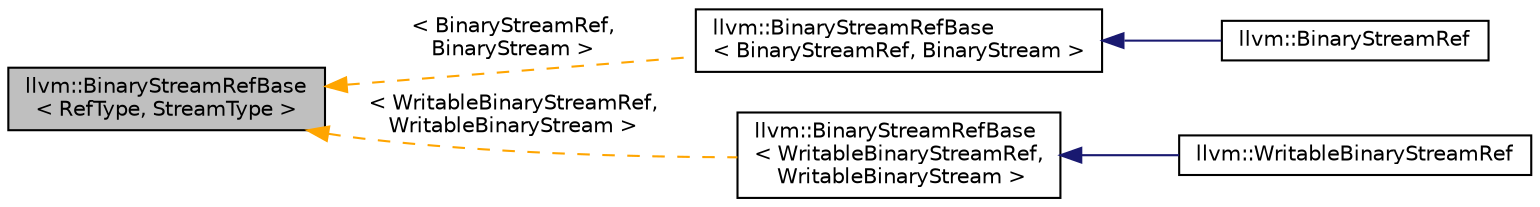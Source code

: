 digraph "llvm::BinaryStreamRefBase&lt; RefType, StreamType &gt;"
{
 // LATEX_PDF_SIZE
  bgcolor="transparent";
  edge [fontname="Helvetica",fontsize="10",labelfontname="Helvetica",labelfontsize="10"];
  node [fontname="Helvetica",fontsize="10",shape=record];
  rankdir="LR";
  Node1 [label="llvm::BinaryStreamRefBase\l\< RefType, StreamType \>",height=0.2,width=0.4,color="black", fillcolor="grey75", style="filled", fontcolor="black",tooltip="Common stuff for mutable and immutable StreamRefs."];
  Node1 -> Node2 [dir="back",color="orange",fontsize="10",style="dashed",label=" \< BinaryStreamRef,\l BinaryStream \>" ,fontname="Helvetica"];
  Node2 [label="llvm::BinaryStreamRefBase\l\< BinaryStreamRef, BinaryStream \>",height=0.2,width=0.4,color="black",URL="$classllvm_1_1BinaryStreamRefBase.html",tooltip=" "];
  Node2 -> Node3 [dir="back",color="midnightblue",fontsize="10",style="solid",fontname="Helvetica"];
  Node3 [label="llvm::BinaryStreamRef",height=0.2,width=0.4,color="black",URL="$classllvm_1_1BinaryStreamRef.html",tooltip="BinaryStreamRef is to BinaryStream what ArrayRef is to an Array."];
  Node1 -> Node4 [dir="back",color="orange",fontsize="10",style="dashed",label=" \< WritableBinaryStreamRef,\l WritableBinaryStream \>" ,fontname="Helvetica"];
  Node4 [label="llvm::BinaryStreamRefBase\l\< WritableBinaryStreamRef,\l WritableBinaryStream \>",height=0.2,width=0.4,color="black",URL="$classllvm_1_1BinaryStreamRefBase.html",tooltip=" "];
  Node4 -> Node5 [dir="back",color="midnightblue",fontsize="10",style="solid",fontname="Helvetica"];
  Node5 [label="llvm::WritableBinaryStreamRef",height=0.2,width=0.4,color="black",URL="$classllvm_1_1WritableBinaryStreamRef.html",tooltip=" "];
}
